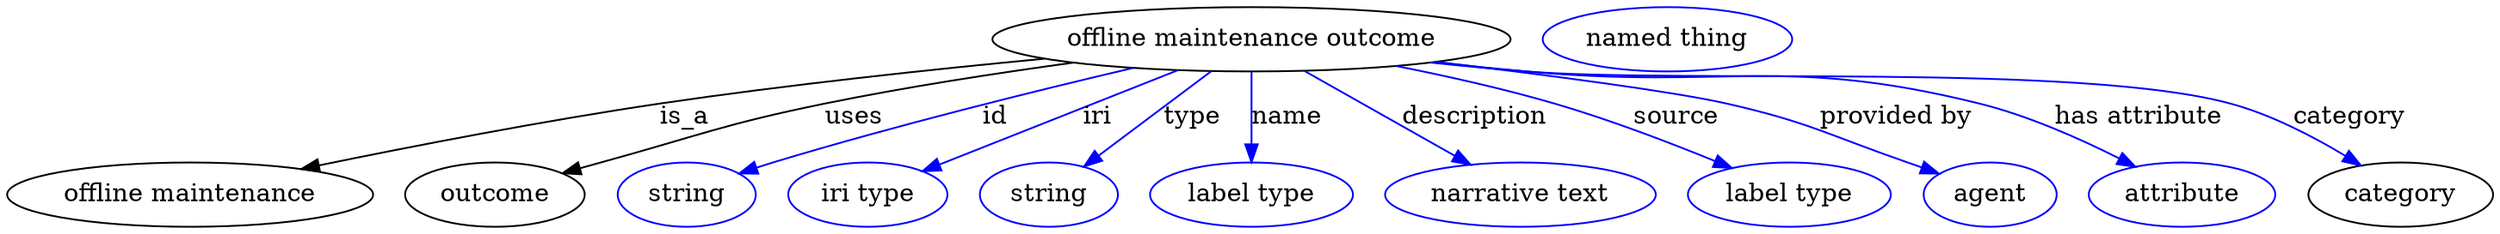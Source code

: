 digraph {
	graph [bb="0,0,1384.4,123"];
	node [label="\N"];
	"offline maintenance outcome"	[height=0.5,
		label="offline maintenance outcome",
		pos="693.04,105",
		width=4.008];
	"offline maintenance"	[height=0.5,
		pos="102.04,18",
		width=2.8345];
	"offline maintenance outcome" -> "offline maintenance"	[label=is_a,
		lp="377.04,61.5",
		pos="e,164.02,32.388 577.82,94.162 514.3,88.14 434.13,79.561 363.04,69 298.73,59.447 226.14,45.261 173.86,34.437"];
	outcome	[height=0.5,
		pos="272.04,18",
		width=1.3902];
	"offline maintenance outcome" -> outcome	[label=uses,
		lp="471.54,61.5",
		pos="e,309.78,29.998 593.59,91.952 550.76,86.1 500.24,78.307 455.04,69 399.18,57.499 386,51.229 331.04,36 327.28,34.957 323.38,33.864 \
319.47,32.758"];
	id	[color=blue,
		height=0.5,
		label=string,
		pos="378.04,18",
		width=1.0652];
	"offline maintenance outcome" -> id	[color=blue,
		label=id,
		lp="550.04,61.5",
		pos="e,407.09,29.766 627.02,88.954 572.7,76.153 493.89,56.609 426.04,36 422.95,35.062 419.77,34.046 416.58,32.993",
		style=solid];
	iri	[color=blue,
		height=0.5,
		label="iri type",
		pos="479.04,18",
		width=1.2277];
	"offline maintenance outcome" -> iri	[color=blue,
		label=iri,
		lp="607.04,61.5",
		pos="e,509.54,31.112 652.03,87.712 613.82,72.534 557.18,50.038 519.23,34.965",
		style=solid];
	type	[color=blue,
		height=0.5,
		label=string,
		pos="580.04,18",
		width=1.0652];
	"offline maintenance outcome" -> type	[color=blue,
		label=type,
		lp="660.04,61.5",
		pos="e,599.68,33.771 670.72,87.207 652.67,73.636 627.19,54.464 607.83,39.9",
		style=solid];
	name	[color=blue,
		height=0.5,
		label="label type",
		pos="693.04,18",
		width=1.5707];
	"offline maintenance outcome" -> name	[color=blue,
		label=name,
		lp="713.04,61.5",
		pos="e,693.04,36.175 693.04,86.799 693.04,75.163 693.04,59.548 693.04,46.237",
		style=solid];
	description	[color=blue,
		height=0.5,
		label="narrative text",
		pos="843.04,18",
		width=2.0943];
	"offline maintenance outcome" -> description	[color=blue,
		label=description,
		lp="817.54,61.5",
		pos="e,815.24,34.754 722.68,87.207 746.73,73.574 780.77,54.288 806.51,39.701",
		style=solid];
	source	[color=blue,
		height=0.5,
		label="label type",
		pos="993.04,18",
		width=1.5707];
	"offline maintenance outcome" -> source	[color=blue,
		label=source,
		lp="930.04,61.5",
		pos="e,960.97,32.902 773.64,90.046 801.84,84.443 833.57,77.323 862.04,69 892.6,60.066 926.13,47.21 951.61,36.771",
		style=solid];
	"provided by"	[color=blue,
		height=0.5,
		label=agent,
		pos="1105,18",
		width=1.0291];
	"offline maintenance outcome" -> "provided by"	[color=blue,
		label="provided by",
		lp="1052.5,61.5",
		pos="e,1076.4,29.78 796.26,92.345 857.07,85.09 927.84,75.867 958.04,69 1004.1,58.53 1014.4,51.521 1059,36 1061.6,35.112 1064.2,34.184 \
1066.9,33.238",
		style=solid];
	"has attribute"	[color=blue,
		height=0.5,
		label=attribute,
		pos="1212,18",
		width=1.4443];
	"offline maintenance outcome" -> "has attribute"	[color=blue,
		label="has attribute",
		lp="1188,61.5",
		pos="e,1186,33.623 794.62,92.142 811.77,90.304 829.41,88.515 846.04,87 958.3,76.774 989.65,96.212 1099,69 1126.2,62.233 1155.1,49.349 \
1176.9,38.354",
		style=solid];
	category	[height=0.5,
		pos="1333,18",
		width=1.4263];
	"offline maintenance outcome" -> category	[color=blue,
		label=category,
		lp="1305.5,61.5",
		pos="e,1311.1,34.33 792.95,91.955 810.62,90.094 828.86,88.347 846.04,87 933.2,80.169 1154.7,92.092 1239,69 1261.5,62.847 1284.6,50.633 \
1302.3,39.819",
		style=solid];
	"named thing_category"	[color=blue,
		height=0.5,
		label="named thing",
		pos="925.04,105",
		width=1.9318];
}
